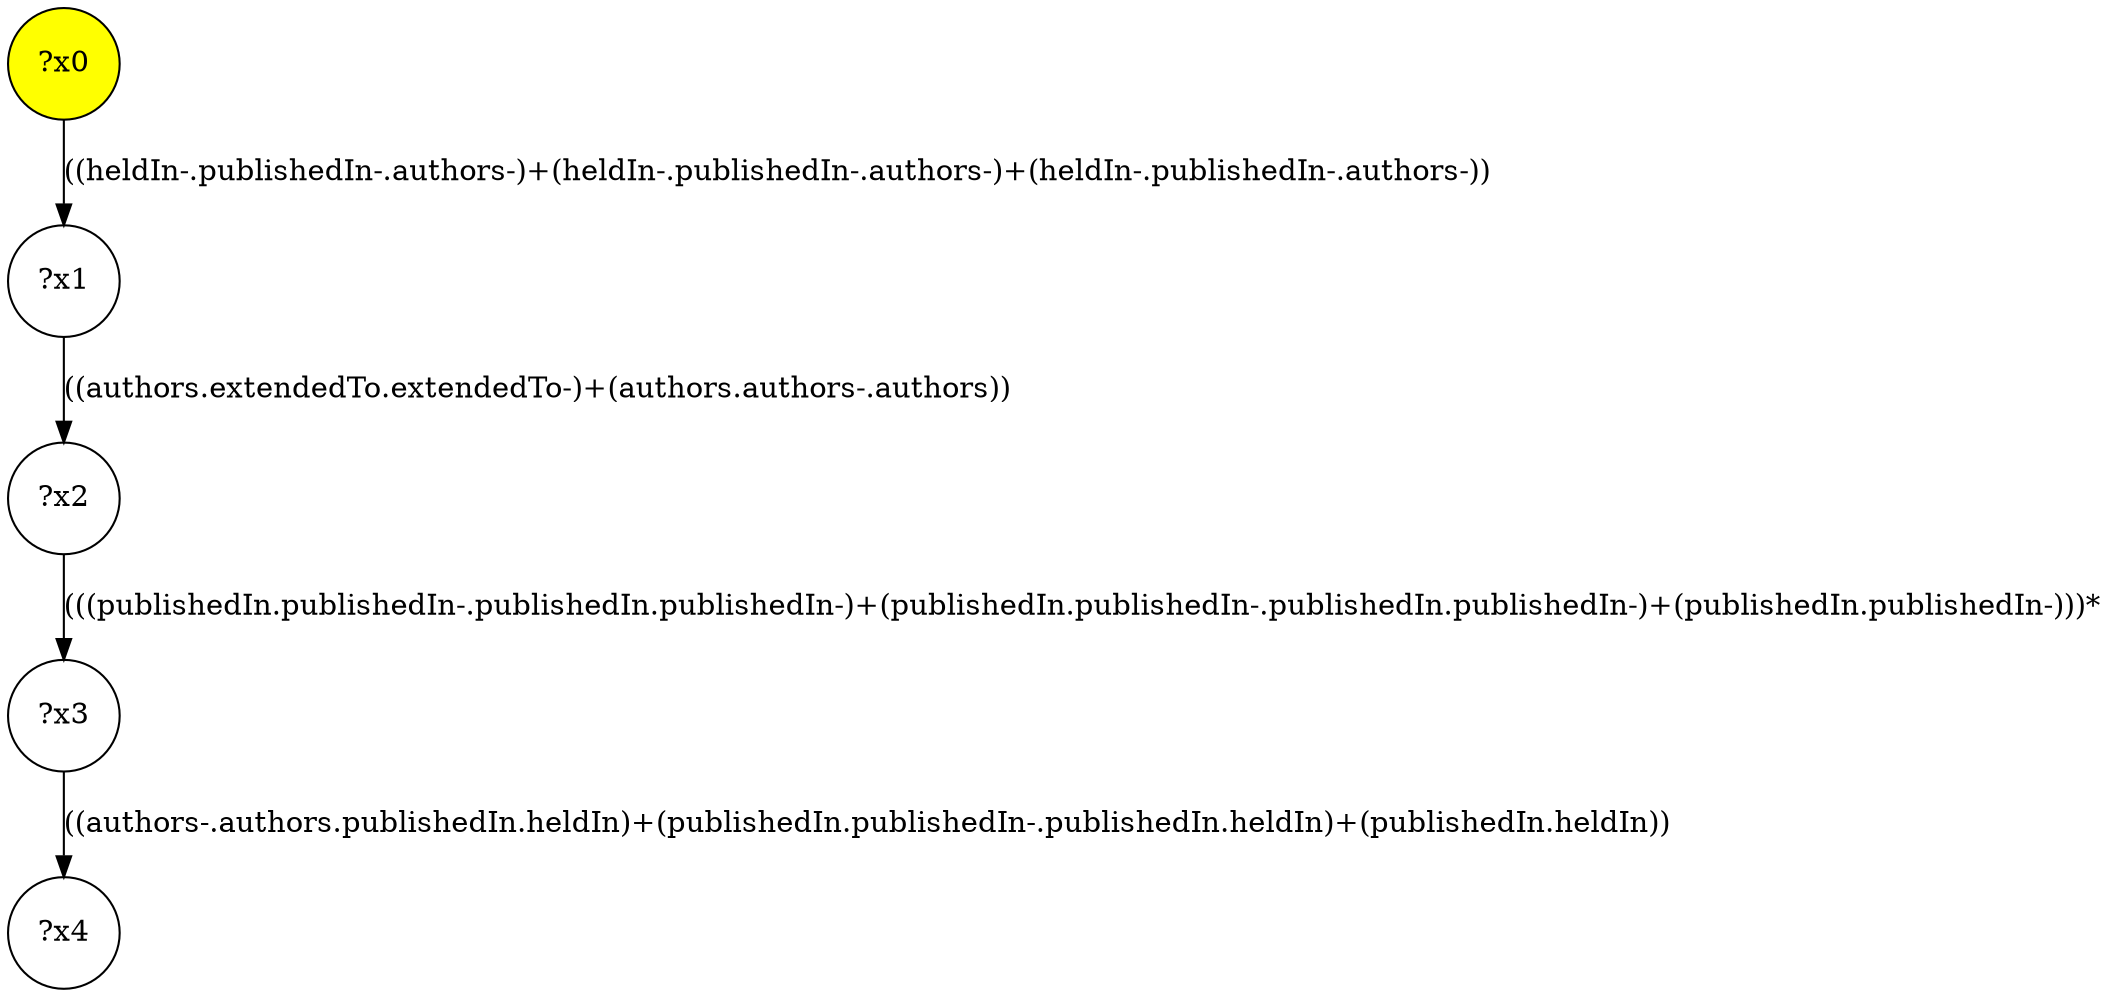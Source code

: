digraph g {
	x0 [fillcolor="yellow", style="filled," shape=circle, label="?x0"];
	x1 [shape=circle, label="?x1"];
	x0 -> x1 [label="((heldIn-.publishedIn-.authors-)+(heldIn-.publishedIn-.authors-)+(heldIn-.publishedIn-.authors-))"];
	x2 [shape=circle, label="?x2"];
	x1 -> x2 [label="((authors.extendedTo.extendedTo-)+(authors.authors-.authors))"];
	x3 [shape=circle, label="?x3"];
	x2 -> x3 [label="(((publishedIn.publishedIn-.publishedIn.publishedIn-)+(publishedIn.publishedIn-.publishedIn.publishedIn-)+(publishedIn.publishedIn-)))*"];
	x4 [shape=circle, label="?x4"];
	x3 -> x4 [label="((authors-.authors.publishedIn.heldIn)+(publishedIn.publishedIn-.publishedIn.heldIn)+(publishedIn.heldIn))"];
}
